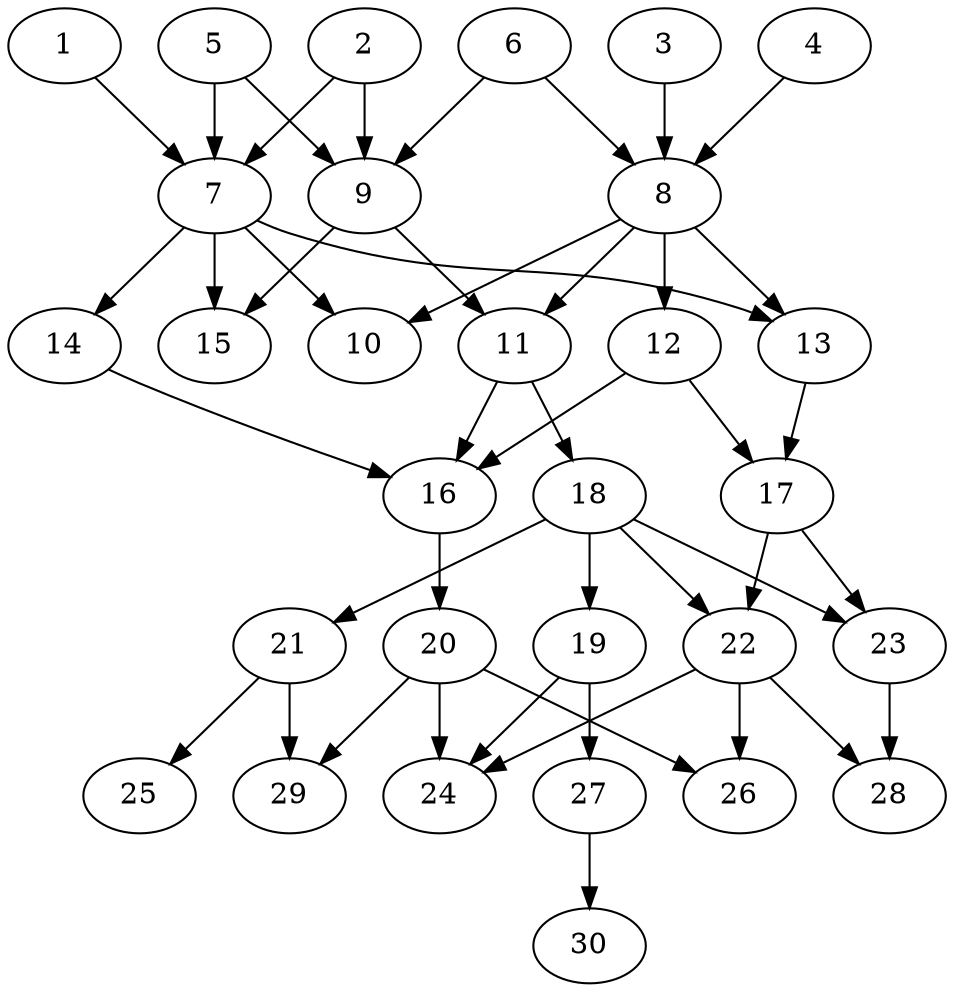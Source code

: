 // DAG automatically generated by daggen at Fri Jul 29 10:40:31 2022
// daggen.exe --dot -n 30 --ccr 0.5 --fat 0.5 --regular 0.5 --density 0.5 -o data\30/random_30_54.gv 
digraph G {
  1 [compute_size="5295052800", trans_size="331965", result_size="1024", ram="24203504",alpha="0.15"]
  1 -> 7 [size ="1024"]
  2 [compute_size="8492449792", trans_size="597849", result_size="74752", ram="17376464",alpha="0.18"]
  2 -> 7 [size ="74752"]
  2 -> 9 [size ="74752"]
  3 [compute_size="501318418432", trans_size="186571", result_size="91136", ram="29403776",alpha="0.05"]
  3 -> 8 [size ="91136"]
  4 [compute_size="95935714329", trans_size="255591", result_size="29696", ram="16457744",alpha="0.06"]
  4 -> 8 [size ="29696"]
  5 [compute_size="303816714259", trans_size="474865", result_size="1024", ram="20194400",alpha="0.19"]
  5 -> 7 [size ="1024"]
  5 -> 9 [size ="1024"]
  6 [compute_size="18506547200", trans_size="930483", result_size="1024", ram="45590672",alpha="0.04"]
  6 -> 8 [size ="1024"]
  6 -> 9 [size ="1024"]
  7 [compute_size="391788313482", trans_size="834737", result_size="1024", ram="38769968",alpha="0.18"]
  7 -> 10 [size ="1024"]
  7 -> 13 [size ="1024"]
  7 -> 14 [size ="1024"]
  7 -> 15 [size ="1024"]
  8 [compute_size="331112251392", trans_size="248366", result_size="91136", ram="41570480",alpha="0.11"]
  8 -> 10 [size ="91136"]
  8 -> 11 [size ="91136"]
  8 -> 12 [size ="91136"]
  8 -> 13 [size ="91136"]
  9 [compute_size="220629204443", trans_size="432922", result_size="1024", ram="45294464",alpha="0.10"]
  9 -> 11 [size ="1024"]
  9 -> 15 [size ="1024"]
  10 [compute_size="2771812352", trans_size="580649", result_size="0", ram="47174672",alpha="0.16"]
  11 [compute_size="33174061056", trans_size="505715", result_size="74752", ram="39813824",alpha="0.12"]
  11 -> 16 [size ="74752"]
  11 -> 18 [size ="74752"]
  12 [compute_size="613246566400", trans_size="746631", result_size="91136", ram="23734640",alpha="0.01"]
  12 -> 16 [size ="91136"]
  12 -> 17 [size ="91136"]
  13 [compute_size="782757789696", trans_size="125510", result_size="54272", ram="49235456",alpha="0.06"]
  13 -> 17 [size ="54272"]
  14 [compute_size="108667894331", trans_size="75287", result_size="29696", ram="6443696",alpha="0.09"]
  14 -> 16 [size ="29696"]
  15 [compute_size="3885824000", trans_size="546059", result_size="0", ram="32896496",alpha="0.09"]
  16 [compute_size="27627094016", trans_size="63203", result_size="91136", ram="46073792",alpha="0.16"]
  16 -> 20 [size ="91136"]
  17 [compute_size="994066432", trans_size="481930", result_size="70656", ram="45747488",alpha="0.16"]
  17 -> 22 [size ="70656"]
  17 -> 23 [size ="70656"]
  18 [compute_size="549755813888", trans_size="911334", result_size="91136", ram="29546336",alpha="0.04"]
  18 -> 19 [size ="91136"]
  18 -> 21 [size ="91136"]
  18 -> 22 [size ="91136"]
  18 -> 23 [size ="91136"]
  19 [compute_size="134741753856", trans_size="818081", result_size="74752", ram="37873424",alpha="0.14"]
  19 -> 24 [size ="74752"]
  19 -> 27 [size ="74752"]
  20 [compute_size="134217728000", trans_size="175318", result_size="1024", ram="16815728",alpha="0.14"]
  20 -> 24 [size ="1024"]
  20 -> 26 [size ="1024"]
  20 -> 29 [size ="1024"]
  21 [compute_size="68719476736", trans_size="57161", result_size="74752", ram="44641856",alpha="0.06"]
  21 -> 25 [size ="74752"]
  21 -> 29 [size ="74752"]
  22 [compute_size="368293445632", trans_size="240118", result_size="9216", ram="44600672",alpha="0.08"]
  22 -> 24 [size ="9216"]
  22 -> 26 [size ="9216"]
  22 -> 28 [size ="9216"]
  23 [compute_size="782757789696", trans_size="47762", result_size="54272", ram="42392576",alpha="0.18"]
  23 -> 28 [size ="54272"]
  24 [compute_size="134217728000", trans_size="427231", result_size="0", ram="34455152",alpha="0.07"]
  25 [compute_size="231928233984", trans_size="159205", result_size="0", ram="16323104",alpha="0.01"]
  26 [compute_size="192681082880", trans_size="348620", result_size="0", ram="1397072",alpha="0.18"]
  27 [compute_size="368293445632", trans_size="493471", result_size="9216", ram="34543856",alpha="0.04"]
  27 -> 30 [size ="9216"]
  28 [compute_size="8589934592", trans_size="791387", result_size="0", ram="6777920",alpha="0.11"]
  29 [compute_size="12036198400", trans_size="679401", result_size="0", ram="44469200",alpha="0.05"]
  30 [compute_size="782757789696", trans_size="463068", result_size="0", ram="51646304",alpha="0.01"]
}
